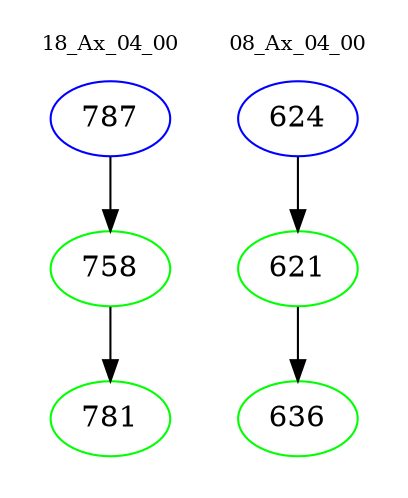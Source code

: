 digraph{
subgraph cluster_0 {
color = white
label = "18_Ax_04_00";
fontsize=10;
T0_787 [label="787", color="blue"]
T0_787 -> T0_758 [color="black"]
T0_758 [label="758", color="green"]
T0_758 -> T0_781 [color="black"]
T0_781 [label="781", color="green"]
}
subgraph cluster_1 {
color = white
label = "08_Ax_04_00";
fontsize=10;
T1_624 [label="624", color="blue"]
T1_624 -> T1_621 [color="black"]
T1_621 [label="621", color="green"]
T1_621 -> T1_636 [color="black"]
T1_636 [label="636", color="green"]
}
}
